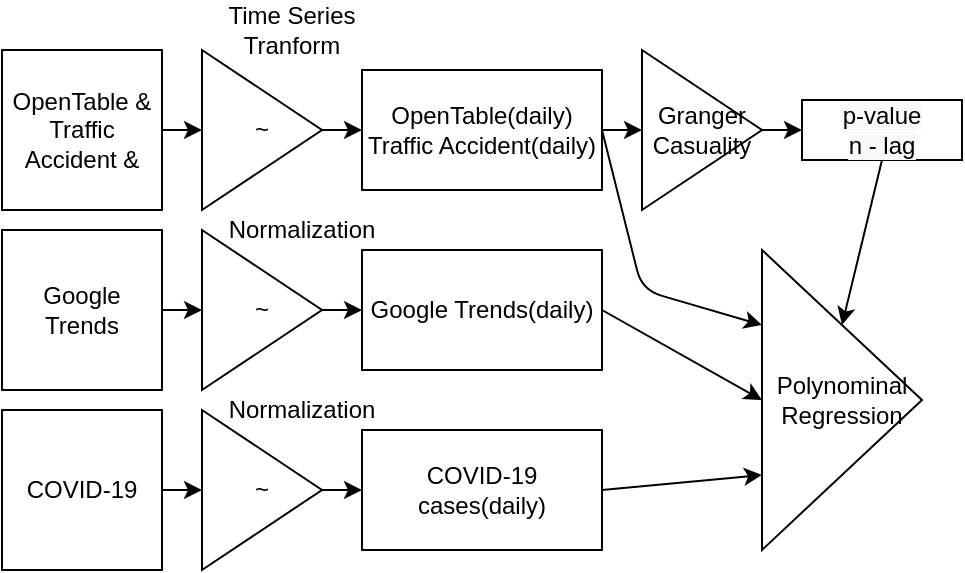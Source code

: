 <mxfile version="13.9.9" type="device"><diagram id="XCXD609dfZ8ma8qJSPv3" name="Page-1"><mxGraphModel dx="922" dy="710" grid="1" gridSize="10" guides="1" tooltips="1" connect="1" arrows="1" fold="1" page="1" pageScale="1" pageWidth="850" pageHeight="1100" math="0" shadow="0"><root><mxCell id="0"/><mxCell id="1" parent="0"/><mxCell id="socY3bLT5I0_yiZUiXG6-1" value="OpenTable &amp;amp;&lt;br&gt;Traffic Accident &amp;amp;" style="whiteSpace=wrap;html=1;aspect=fixed;" vertex="1" parent="1"><mxGeometry x="130" y="400" width="80" height="80" as="geometry"/></mxCell><mxCell id="socY3bLT5I0_yiZUiXG6-2" value="~" style="triangle;whiteSpace=wrap;html=1;" vertex="1" parent="1"><mxGeometry x="230" y="400" width="60" height="80" as="geometry"/></mxCell><mxCell id="socY3bLT5I0_yiZUiXG6-3" value="" style="endArrow=classic;html=1;exitX=1;exitY=0.5;exitDx=0;exitDy=0;entryX=0;entryY=0.5;entryDx=0;entryDy=0;" edge="1" parent="1" source="socY3bLT5I0_yiZUiXG6-1" target="socY3bLT5I0_yiZUiXG6-2"><mxGeometry width="50" height="50" relative="1" as="geometry"><mxPoint x="400" y="450" as="sourcePoint"/><mxPoint x="450" y="400" as="targetPoint"/><Array as="points"/></mxGeometry></mxCell><mxCell id="socY3bLT5I0_yiZUiXG6-4" value="OpenTable(daily)&lt;br&gt;Traffic Accident(daily)" style="rounded=0;whiteSpace=wrap;html=1;" vertex="1" parent="1"><mxGeometry x="310" y="410" width="120" height="60" as="geometry"/></mxCell><mxCell id="socY3bLT5I0_yiZUiXG6-5" value="" style="endArrow=classic;html=1;entryX=0;entryY=0.5;entryDx=0;entryDy=0;" edge="1" parent="1" target="socY3bLT5I0_yiZUiXG6-4"><mxGeometry width="50" height="50" relative="1" as="geometry"><mxPoint x="290" y="440" as="sourcePoint"/><mxPoint x="340" y="390" as="targetPoint"/></mxGeometry></mxCell><mxCell id="socY3bLT5I0_yiZUiXG6-6" value="Granger&lt;br&gt;Casuality" style="triangle;whiteSpace=wrap;html=1;" vertex="1" parent="1"><mxGeometry x="450" y="400" width="60" height="80" as="geometry"/></mxCell><mxCell id="socY3bLT5I0_yiZUiXG6-7" value="" style="endArrow=classic;html=1;entryX=0;entryY=0.5;entryDx=0;entryDy=0;" edge="1" parent="1" target="socY3bLT5I0_yiZUiXG6-6"><mxGeometry width="50" height="50" relative="1" as="geometry"><mxPoint x="430" y="440" as="sourcePoint"/><mxPoint x="480" y="390" as="targetPoint"/></mxGeometry></mxCell><mxCell id="socY3bLT5I0_yiZUiXG6-8" value="" style="endArrow=classic;html=1;" edge="1" parent="1"><mxGeometry width="50" height="50" relative="1" as="geometry"><mxPoint x="510" y="440" as="sourcePoint"/><mxPoint x="530" y="440" as="targetPoint"/></mxGeometry></mxCell><mxCell id="socY3bLT5I0_yiZUiXG6-10" value="Google Trends" style="whiteSpace=wrap;html=1;aspect=fixed;" vertex="1" parent="1"><mxGeometry x="130" y="490" width="80" height="80" as="geometry"/></mxCell><mxCell id="socY3bLT5I0_yiZUiXG6-11" value="~" style="triangle;whiteSpace=wrap;html=1;" vertex="1" parent="1"><mxGeometry x="230" y="490" width="60" height="80" as="geometry"/></mxCell><mxCell id="socY3bLT5I0_yiZUiXG6-12" value="" style="endArrow=classic;html=1;exitX=1;exitY=0.5;exitDx=0;exitDy=0;entryX=0;entryY=0.5;entryDx=0;entryDy=0;" edge="1" parent="1" source="socY3bLT5I0_yiZUiXG6-10" target="socY3bLT5I0_yiZUiXG6-11"><mxGeometry width="50" height="50" relative="1" as="geometry"><mxPoint x="400" y="540" as="sourcePoint"/><mxPoint x="450" y="490" as="targetPoint"/><Array as="points"/></mxGeometry></mxCell><mxCell id="socY3bLT5I0_yiZUiXG6-13" value="Google Trends(daily)" style="rounded=0;whiteSpace=wrap;html=1;" vertex="1" parent="1"><mxGeometry x="310" y="500" width="120" height="60" as="geometry"/></mxCell><mxCell id="socY3bLT5I0_yiZUiXG6-14" value="" style="endArrow=classic;html=1;entryX=0;entryY=0.5;entryDx=0;entryDy=0;" edge="1" parent="1" target="socY3bLT5I0_yiZUiXG6-13"><mxGeometry width="50" height="50" relative="1" as="geometry"><mxPoint x="290" y="530" as="sourcePoint"/><mxPoint x="340" y="480" as="targetPoint"/></mxGeometry></mxCell><mxCell id="socY3bLT5I0_yiZUiXG6-16" value="" style="endArrow=classic;html=1;entryX=0;entryY=0.5;entryDx=0;entryDy=0;" edge="1" parent="1" target="socY3bLT5I0_yiZUiXG6-23"><mxGeometry width="50" height="50" relative="1" as="geometry"><mxPoint x="430" y="530" as="sourcePoint"/><mxPoint x="450" y="530" as="targetPoint"/></mxGeometry></mxCell><mxCell id="socY3bLT5I0_yiZUiXG6-17" value="COVID-19" style="whiteSpace=wrap;html=1;aspect=fixed;" vertex="1" parent="1"><mxGeometry x="130" y="580" width="80" height="80" as="geometry"/></mxCell><mxCell id="socY3bLT5I0_yiZUiXG6-18" value="~" style="triangle;whiteSpace=wrap;html=1;" vertex="1" parent="1"><mxGeometry x="230" y="580" width="60" height="80" as="geometry"/></mxCell><mxCell id="socY3bLT5I0_yiZUiXG6-19" value="" style="endArrow=classic;html=1;exitX=1;exitY=0.5;exitDx=0;exitDy=0;entryX=0;entryY=0.5;entryDx=0;entryDy=0;" edge="1" parent="1" source="socY3bLT5I0_yiZUiXG6-17" target="socY3bLT5I0_yiZUiXG6-18"><mxGeometry width="50" height="50" relative="1" as="geometry"><mxPoint x="400" y="630" as="sourcePoint"/><mxPoint x="450" y="580" as="targetPoint"/><Array as="points"/></mxGeometry></mxCell><mxCell id="socY3bLT5I0_yiZUiXG6-20" value="COVID-19 cases(daily)" style="rounded=0;whiteSpace=wrap;html=1;" vertex="1" parent="1"><mxGeometry x="310" y="590" width="120" height="60" as="geometry"/></mxCell><mxCell id="socY3bLT5I0_yiZUiXG6-21" value="" style="endArrow=classic;html=1;entryX=0;entryY=0.5;entryDx=0;entryDy=0;" edge="1" parent="1" target="socY3bLT5I0_yiZUiXG6-20"><mxGeometry width="50" height="50" relative="1" as="geometry"><mxPoint x="290" y="620" as="sourcePoint"/><mxPoint x="340" y="570" as="targetPoint"/></mxGeometry></mxCell><mxCell id="socY3bLT5I0_yiZUiXG6-22" value="" style="endArrow=classic;html=1;entryX=0;entryY=0.75;entryDx=0;entryDy=0;" edge="1" parent="1" target="socY3bLT5I0_yiZUiXG6-23"><mxGeometry width="50" height="50" relative="1" as="geometry"><mxPoint x="430" y="620" as="sourcePoint"/><mxPoint x="450" y="620" as="targetPoint"/></mxGeometry></mxCell><mxCell id="socY3bLT5I0_yiZUiXG6-23" value="Polynominal Regression" style="triangle;whiteSpace=wrap;html=1;" vertex="1" parent="1"><mxGeometry x="510" y="500" width="80" height="150" as="geometry"/></mxCell><mxCell id="socY3bLT5I0_yiZUiXG6-26" value="" style="endArrow=classic;html=1;entryX=0.5;entryY=0;entryDx=0;entryDy=0;exitX=0.5;exitY=1;exitDx=0;exitDy=0;" edge="1" parent="1" source="socY3bLT5I0_yiZUiXG6-27" target="socY3bLT5I0_yiZUiXG6-23"><mxGeometry width="50" height="50" relative="1" as="geometry"><mxPoint x="560" y="460" as="sourcePoint"/><mxPoint x="610" y="430" as="targetPoint"/><Array as="points"/></mxGeometry></mxCell><mxCell id="socY3bLT5I0_yiZUiXG6-27" value="&lt;meta charset=&quot;utf-8&quot;&gt;&lt;span style=&quot;color: rgb(0, 0, 0); font-family: helvetica; font-size: 12px; font-style: normal; font-weight: 400; letter-spacing: normal; text-align: center; text-indent: 0px; text-transform: none; word-spacing: 0px; background-color: rgb(248, 249, 250); display: inline; float: none;&quot;&gt;p-value&lt;/span&gt;&lt;br style=&quot;color: rgb(0, 0, 0); font-family: helvetica; font-size: 12px; font-style: normal; font-weight: 400; letter-spacing: normal; text-align: center; text-indent: 0px; text-transform: none; word-spacing: 0px; background-color: rgb(248, 249, 250);&quot;&gt;&lt;span style=&quot;color: rgb(0, 0, 0); font-family: helvetica; font-size: 12px; font-style: normal; font-weight: 400; letter-spacing: normal; text-align: center; text-indent: 0px; text-transform: none; word-spacing: 0px; background-color: rgb(248, 249, 250); display: inline; float: none;&quot;&gt;n - lag&lt;/span&gt;" style="rounded=0;whiteSpace=wrap;html=1;" vertex="1" parent="1"><mxGeometry x="530" y="425" width="80" height="30" as="geometry"/></mxCell><mxCell id="socY3bLT5I0_yiZUiXG6-28" value="Time Series Tranform" style="text;html=1;strokeColor=none;fillColor=none;align=center;verticalAlign=middle;whiteSpace=wrap;rounded=0;" vertex="1" parent="1"><mxGeometry x="220" y="380" width="110" height="20" as="geometry"/></mxCell><mxCell id="socY3bLT5I0_yiZUiXG6-29" value="" style="endArrow=classic;html=1;entryX=0;entryY=0.25;entryDx=0;entryDy=0;" edge="1" parent="1" target="socY3bLT5I0_yiZUiXG6-23"><mxGeometry width="50" height="50" relative="1" as="geometry"><mxPoint x="430" y="440" as="sourcePoint"/><mxPoint x="500" y="470" as="targetPoint"/><Array as="points"><mxPoint x="450" y="520"/></Array></mxGeometry></mxCell><mxCell id="socY3bLT5I0_yiZUiXG6-30" value="Normalization" style="text;html=1;strokeColor=none;fillColor=none;align=center;verticalAlign=middle;whiteSpace=wrap;rounded=0;" vertex="1" parent="1"><mxGeometry x="260" y="480" width="40" height="20" as="geometry"/></mxCell><mxCell id="socY3bLT5I0_yiZUiXG6-31" value="Normalization" style="text;html=1;strokeColor=none;fillColor=none;align=center;verticalAlign=middle;whiteSpace=wrap;rounded=0;" vertex="1" parent="1"><mxGeometry x="260" y="570" width="40" height="20" as="geometry"/></mxCell></root></mxGraphModel></diagram></mxfile>